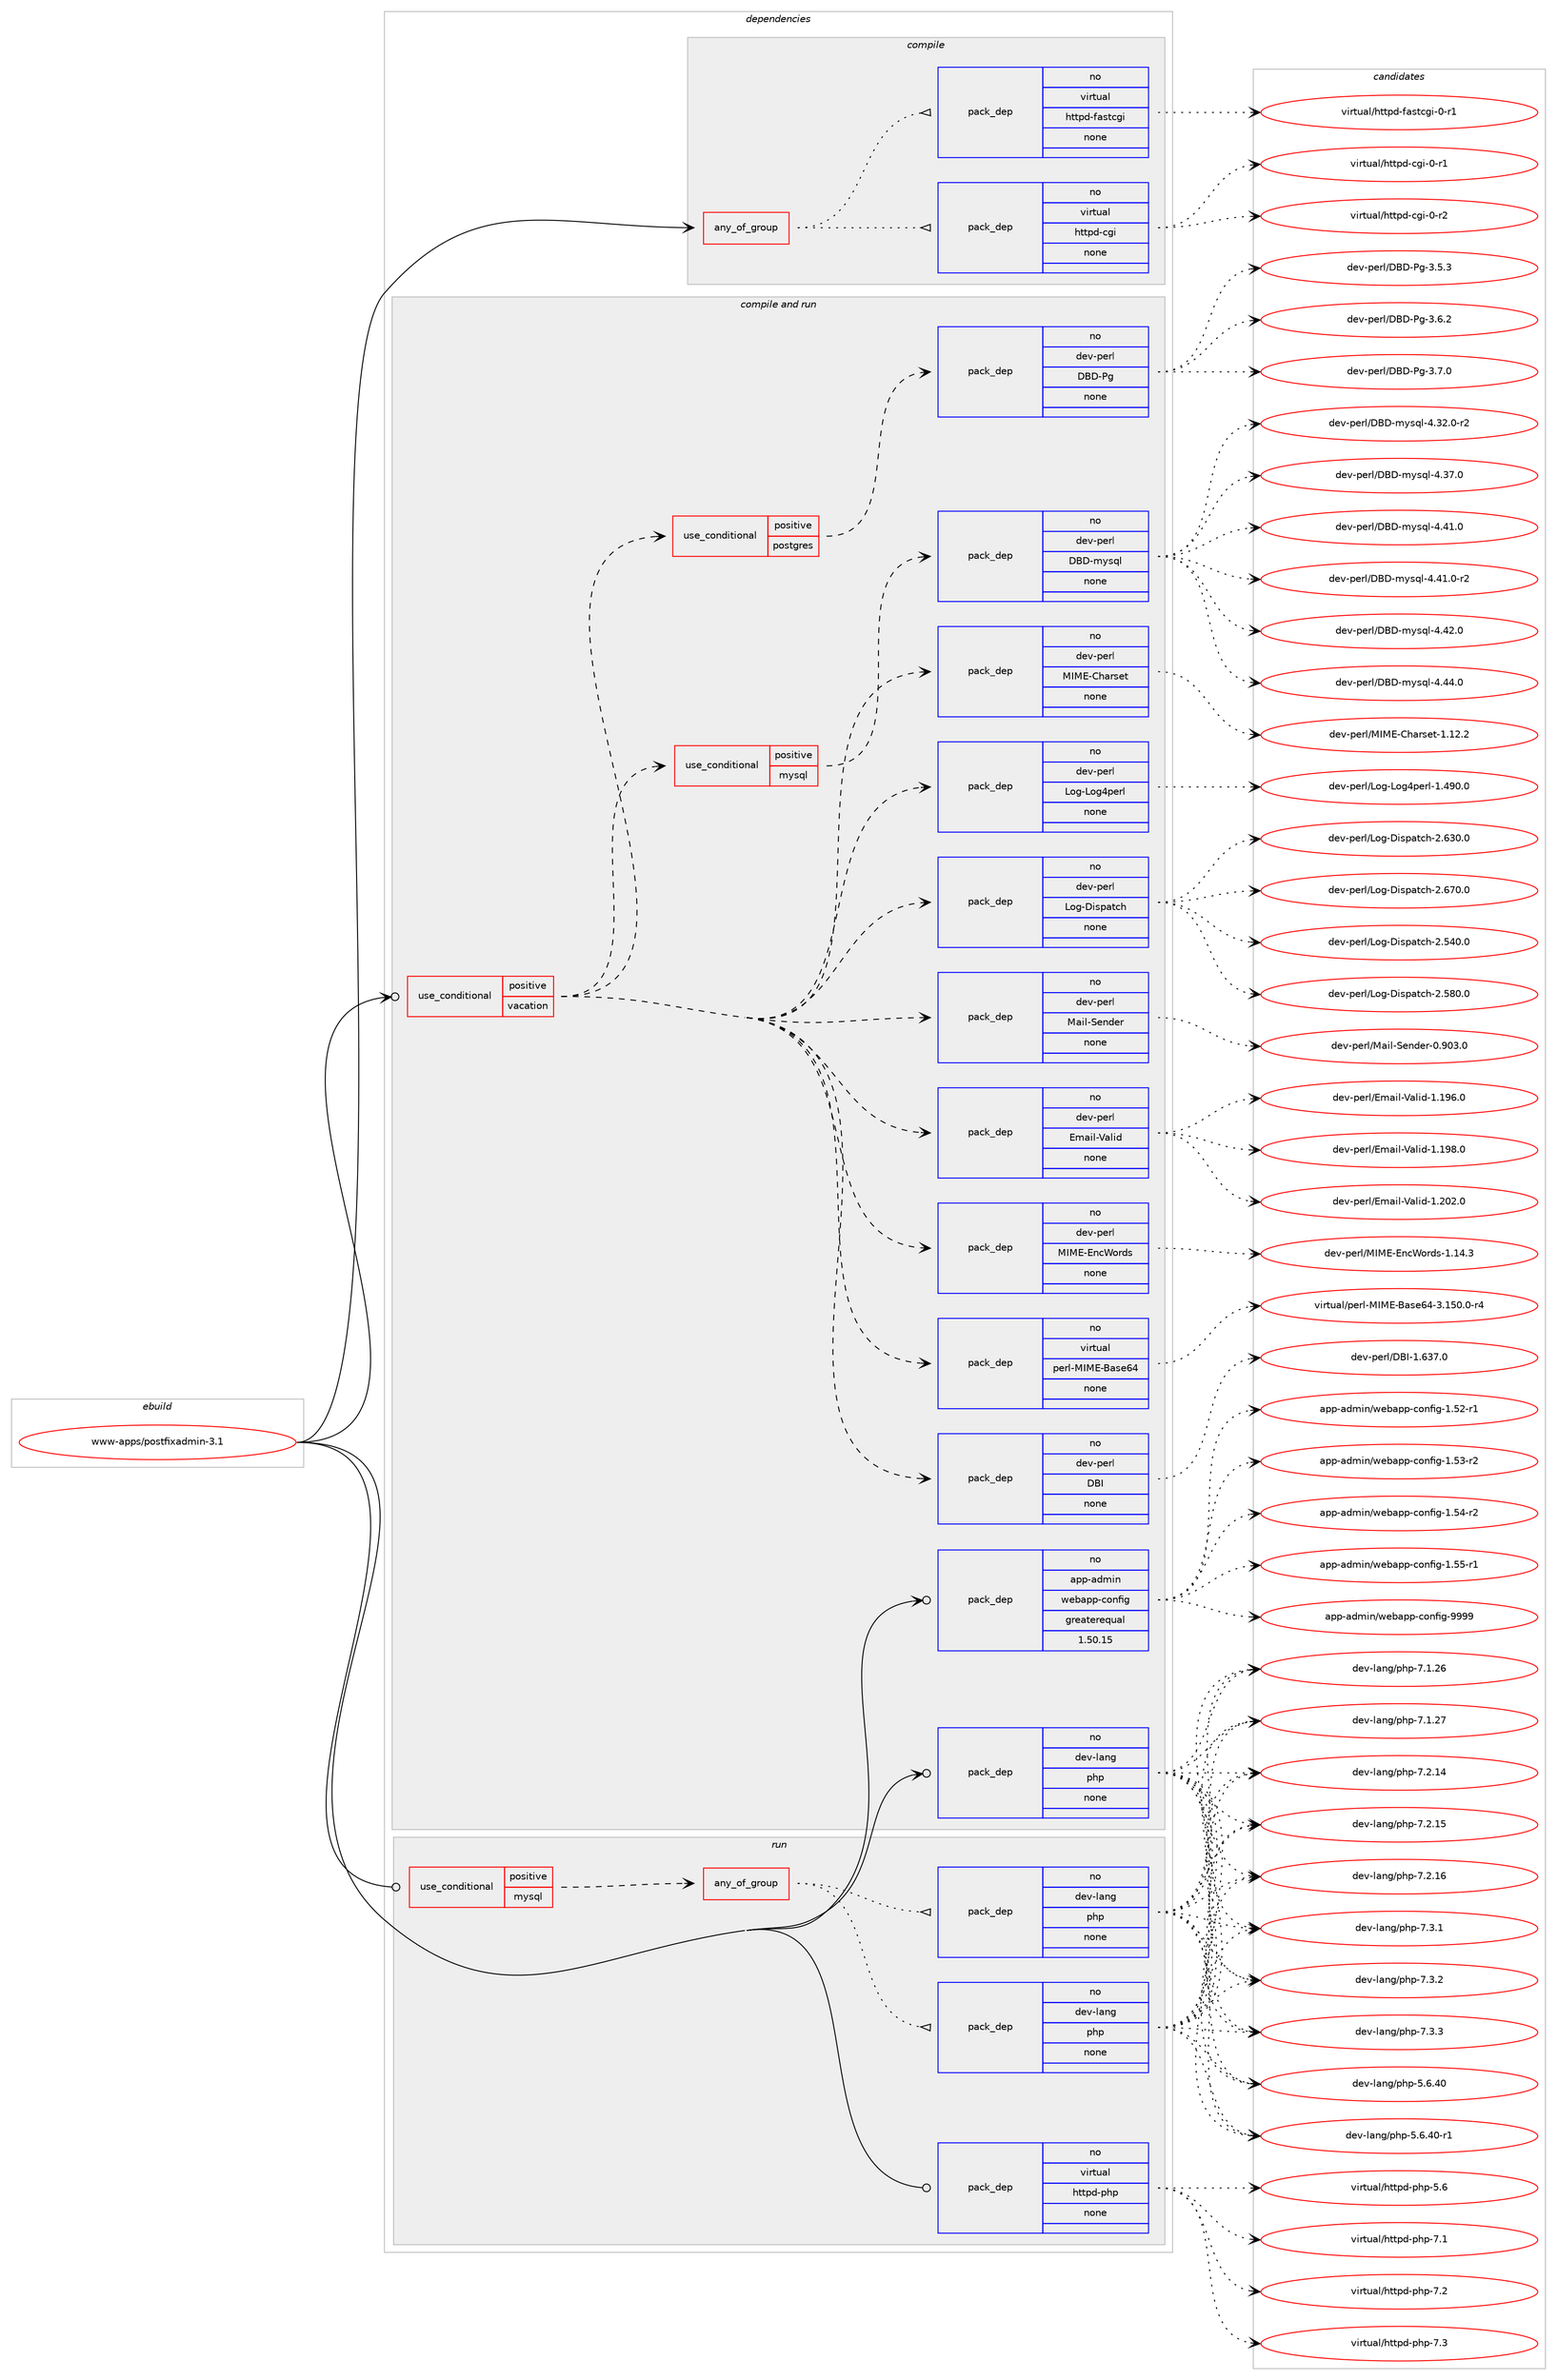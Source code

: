 digraph prolog {

# *************
# Graph options
# *************

newrank=true;
concentrate=true;
compound=true;
graph [rankdir=LR,fontname=Helvetica,fontsize=10,ranksep=1.5];#, ranksep=2.5, nodesep=0.2];
edge  [arrowhead=vee];
node  [fontname=Helvetica,fontsize=10];

# **********
# The ebuild
# **********

subgraph cluster_leftcol {
color=gray;
rank=same;
label=<<i>ebuild</i>>;
id [label="www-apps/postfixadmin-3.1", color=red, width=4, href="../www-apps/postfixadmin-3.1.svg"];
}

# ****************
# The dependencies
# ****************

subgraph cluster_midcol {
color=gray;
label=<<i>dependencies</i>>;
subgraph cluster_compile {
fillcolor="#eeeeee";
style=filled;
label=<<i>compile</i>>;
subgraph any28198 {
dependency1746605 [label=<<TABLE BORDER="0" CELLBORDER="1" CELLSPACING="0" CELLPADDING="4"><TR><TD CELLPADDING="10">any_of_group</TD></TR></TABLE>>, shape=none, color=red];subgraph pack1253909 {
dependency1746606 [label=<<TABLE BORDER="0" CELLBORDER="1" CELLSPACING="0" CELLPADDING="4" WIDTH="220"><TR><TD ROWSPAN="6" CELLPADDING="30">pack_dep</TD></TR><TR><TD WIDTH="110">no</TD></TR><TR><TD>virtual</TD></TR><TR><TD>httpd-cgi</TD></TR><TR><TD>none</TD></TR><TR><TD></TD></TR></TABLE>>, shape=none, color=blue];
}
dependency1746605:e -> dependency1746606:w [weight=20,style="dotted",arrowhead="oinv"];
subgraph pack1253910 {
dependency1746607 [label=<<TABLE BORDER="0" CELLBORDER="1" CELLSPACING="0" CELLPADDING="4" WIDTH="220"><TR><TD ROWSPAN="6" CELLPADDING="30">pack_dep</TD></TR><TR><TD WIDTH="110">no</TD></TR><TR><TD>virtual</TD></TR><TR><TD>httpd-fastcgi</TD></TR><TR><TD>none</TD></TR><TR><TD></TD></TR></TABLE>>, shape=none, color=blue];
}
dependency1746605:e -> dependency1746607:w [weight=20,style="dotted",arrowhead="oinv"];
}
id:e -> dependency1746605:w [weight=20,style="solid",arrowhead="vee"];
}
subgraph cluster_compileandrun {
fillcolor="#eeeeee";
style=filled;
label=<<i>compile and run</i>>;
subgraph cond463503 {
dependency1746608 [label=<<TABLE BORDER="0" CELLBORDER="1" CELLSPACING="0" CELLPADDING="4"><TR><TD ROWSPAN="3" CELLPADDING="10">use_conditional</TD></TR><TR><TD>positive</TD></TR><TR><TD>vacation</TD></TR></TABLE>>, shape=none, color=red];
subgraph pack1253911 {
dependency1746609 [label=<<TABLE BORDER="0" CELLBORDER="1" CELLSPACING="0" CELLPADDING="4" WIDTH="220"><TR><TD ROWSPAN="6" CELLPADDING="30">pack_dep</TD></TR><TR><TD WIDTH="110">no</TD></TR><TR><TD>dev-perl</TD></TR><TR><TD>DBI</TD></TR><TR><TD>none</TD></TR><TR><TD></TD></TR></TABLE>>, shape=none, color=blue];
}
dependency1746608:e -> dependency1746609:w [weight=20,style="dashed",arrowhead="vee"];
subgraph pack1253912 {
dependency1746610 [label=<<TABLE BORDER="0" CELLBORDER="1" CELLSPACING="0" CELLPADDING="4" WIDTH="220"><TR><TD ROWSPAN="6" CELLPADDING="30">pack_dep</TD></TR><TR><TD WIDTH="110">no</TD></TR><TR><TD>virtual</TD></TR><TR><TD>perl-MIME-Base64</TD></TR><TR><TD>none</TD></TR><TR><TD></TD></TR></TABLE>>, shape=none, color=blue];
}
dependency1746608:e -> dependency1746610:w [weight=20,style="dashed",arrowhead="vee"];
subgraph pack1253913 {
dependency1746611 [label=<<TABLE BORDER="0" CELLBORDER="1" CELLSPACING="0" CELLPADDING="4" WIDTH="220"><TR><TD ROWSPAN="6" CELLPADDING="30">pack_dep</TD></TR><TR><TD WIDTH="110">no</TD></TR><TR><TD>dev-perl</TD></TR><TR><TD>MIME-EncWords</TD></TR><TR><TD>none</TD></TR><TR><TD></TD></TR></TABLE>>, shape=none, color=blue];
}
dependency1746608:e -> dependency1746611:w [weight=20,style="dashed",arrowhead="vee"];
subgraph pack1253914 {
dependency1746612 [label=<<TABLE BORDER="0" CELLBORDER="1" CELLSPACING="0" CELLPADDING="4" WIDTH="220"><TR><TD ROWSPAN="6" CELLPADDING="30">pack_dep</TD></TR><TR><TD WIDTH="110">no</TD></TR><TR><TD>dev-perl</TD></TR><TR><TD>Email-Valid</TD></TR><TR><TD>none</TD></TR><TR><TD></TD></TR></TABLE>>, shape=none, color=blue];
}
dependency1746608:e -> dependency1746612:w [weight=20,style="dashed",arrowhead="vee"];
subgraph pack1253915 {
dependency1746613 [label=<<TABLE BORDER="0" CELLBORDER="1" CELLSPACING="0" CELLPADDING="4" WIDTH="220"><TR><TD ROWSPAN="6" CELLPADDING="30">pack_dep</TD></TR><TR><TD WIDTH="110">no</TD></TR><TR><TD>dev-perl</TD></TR><TR><TD>Mail-Sender</TD></TR><TR><TD>none</TD></TR><TR><TD></TD></TR></TABLE>>, shape=none, color=blue];
}
dependency1746608:e -> dependency1746613:w [weight=20,style="dashed",arrowhead="vee"];
subgraph pack1253916 {
dependency1746614 [label=<<TABLE BORDER="0" CELLBORDER="1" CELLSPACING="0" CELLPADDING="4" WIDTH="220"><TR><TD ROWSPAN="6" CELLPADDING="30">pack_dep</TD></TR><TR><TD WIDTH="110">no</TD></TR><TR><TD>dev-perl</TD></TR><TR><TD>Log-Dispatch</TD></TR><TR><TD>none</TD></TR><TR><TD></TD></TR></TABLE>>, shape=none, color=blue];
}
dependency1746608:e -> dependency1746614:w [weight=20,style="dashed",arrowhead="vee"];
subgraph pack1253917 {
dependency1746615 [label=<<TABLE BORDER="0" CELLBORDER="1" CELLSPACING="0" CELLPADDING="4" WIDTH="220"><TR><TD ROWSPAN="6" CELLPADDING="30">pack_dep</TD></TR><TR><TD WIDTH="110">no</TD></TR><TR><TD>dev-perl</TD></TR><TR><TD>Log-Log4perl</TD></TR><TR><TD>none</TD></TR><TR><TD></TD></TR></TABLE>>, shape=none, color=blue];
}
dependency1746608:e -> dependency1746615:w [weight=20,style="dashed",arrowhead="vee"];
subgraph pack1253918 {
dependency1746616 [label=<<TABLE BORDER="0" CELLBORDER="1" CELLSPACING="0" CELLPADDING="4" WIDTH="220"><TR><TD ROWSPAN="6" CELLPADDING="30">pack_dep</TD></TR><TR><TD WIDTH="110">no</TD></TR><TR><TD>dev-perl</TD></TR><TR><TD>MIME-Charset</TD></TR><TR><TD>none</TD></TR><TR><TD></TD></TR></TABLE>>, shape=none, color=blue];
}
dependency1746608:e -> dependency1746616:w [weight=20,style="dashed",arrowhead="vee"];
subgraph cond463504 {
dependency1746617 [label=<<TABLE BORDER="0" CELLBORDER="1" CELLSPACING="0" CELLPADDING="4"><TR><TD ROWSPAN="3" CELLPADDING="10">use_conditional</TD></TR><TR><TD>positive</TD></TR><TR><TD>mysql</TD></TR></TABLE>>, shape=none, color=red];
subgraph pack1253919 {
dependency1746618 [label=<<TABLE BORDER="0" CELLBORDER="1" CELLSPACING="0" CELLPADDING="4" WIDTH="220"><TR><TD ROWSPAN="6" CELLPADDING="30">pack_dep</TD></TR><TR><TD WIDTH="110">no</TD></TR><TR><TD>dev-perl</TD></TR><TR><TD>DBD-mysql</TD></TR><TR><TD>none</TD></TR><TR><TD></TD></TR></TABLE>>, shape=none, color=blue];
}
dependency1746617:e -> dependency1746618:w [weight=20,style="dashed",arrowhead="vee"];
}
dependency1746608:e -> dependency1746617:w [weight=20,style="dashed",arrowhead="vee"];
subgraph cond463505 {
dependency1746619 [label=<<TABLE BORDER="0" CELLBORDER="1" CELLSPACING="0" CELLPADDING="4"><TR><TD ROWSPAN="3" CELLPADDING="10">use_conditional</TD></TR><TR><TD>positive</TD></TR><TR><TD>postgres</TD></TR></TABLE>>, shape=none, color=red];
subgraph pack1253920 {
dependency1746620 [label=<<TABLE BORDER="0" CELLBORDER="1" CELLSPACING="0" CELLPADDING="4" WIDTH="220"><TR><TD ROWSPAN="6" CELLPADDING="30">pack_dep</TD></TR><TR><TD WIDTH="110">no</TD></TR><TR><TD>dev-perl</TD></TR><TR><TD>DBD-Pg</TD></TR><TR><TD>none</TD></TR><TR><TD></TD></TR></TABLE>>, shape=none, color=blue];
}
dependency1746619:e -> dependency1746620:w [weight=20,style="dashed",arrowhead="vee"];
}
dependency1746608:e -> dependency1746619:w [weight=20,style="dashed",arrowhead="vee"];
}
id:e -> dependency1746608:w [weight=20,style="solid",arrowhead="odotvee"];
subgraph pack1253921 {
dependency1746621 [label=<<TABLE BORDER="0" CELLBORDER="1" CELLSPACING="0" CELLPADDING="4" WIDTH="220"><TR><TD ROWSPAN="6" CELLPADDING="30">pack_dep</TD></TR><TR><TD WIDTH="110">no</TD></TR><TR><TD>app-admin</TD></TR><TR><TD>webapp-config</TD></TR><TR><TD>greaterequal</TD></TR><TR><TD>1.50.15</TD></TR></TABLE>>, shape=none, color=blue];
}
id:e -> dependency1746621:w [weight=20,style="solid",arrowhead="odotvee"];
subgraph pack1253922 {
dependency1746622 [label=<<TABLE BORDER="0" CELLBORDER="1" CELLSPACING="0" CELLPADDING="4" WIDTH="220"><TR><TD ROWSPAN="6" CELLPADDING="30">pack_dep</TD></TR><TR><TD WIDTH="110">no</TD></TR><TR><TD>dev-lang</TD></TR><TR><TD>php</TD></TR><TR><TD>none</TD></TR><TR><TD></TD></TR></TABLE>>, shape=none, color=blue];
}
id:e -> dependency1746622:w [weight=20,style="solid",arrowhead="odotvee"];
}
subgraph cluster_run {
fillcolor="#eeeeee";
style=filled;
label=<<i>run</i>>;
subgraph cond463506 {
dependency1746623 [label=<<TABLE BORDER="0" CELLBORDER="1" CELLSPACING="0" CELLPADDING="4"><TR><TD ROWSPAN="3" CELLPADDING="10">use_conditional</TD></TR><TR><TD>positive</TD></TR><TR><TD>mysql</TD></TR></TABLE>>, shape=none, color=red];
subgraph any28199 {
dependency1746624 [label=<<TABLE BORDER="0" CELLBORDER="1" CELLSPACING="0" CELLPADDING="4"><TR><TD CELLPADDING="10">any_of_group</TD></TR></TABLE>>, shape=none, color=red];subgraph pack1253923 {
dependency1746625 [label=<<TABLE BORDER="0" CELLBORDER="1" CELLSPACING="0" CELLPADDING="4" WIDTH="220"><TR><TD ROWSPAN="6" CELLPADDING="30">pack_dep</TD></TR><TR><TD WIDTH="110">no</TD></TR><TR><TD>dev-lang</TD></TR><TR><TD>php</TD></TR><TR><TD>none</TD></TR><TR><TD></TD></TR></TABLE>>, shape=none, color=blue];
}
dependency1746624:e -> dependency1746625:w [weight=20,style="dotted",arrowhead="oinv"];
subgraph pack1253924 {
dependency1746626 [label=<<TABLE BORDER="0" CELLBORDER="1" CELLSPACING="0" CELLPADDING="4" WIDTH="220"><TR><TD ROWSPAN="6" CELLPADDING="30">pack_dep</TD></TR><TR><TD WIDTH="110">no</TD></TR><TR><TD>dev-lang</TD></TR><TR><TD>php</TD></TR><TR><TD>none</TD></TR><TR><TD></TD></TR></TABLE>>, shape=none, color=blue];
}
dependency1746624:e -> dependency1746626:w [weight=20,style="dotted",arrowhead="oinv"];
}
dependency1746623:e -> dependency1746624:w [weight=20,style="dashed",arrowhead="vee"];
}
id:e -> dependency1746623:w [weight=20,style="solid",arrowhead="odot"];
subgraph pack1253925 {
dependency1746627 [label=<<TABLE BORDER="0" CELLBORDER="1" CELLSPACING="0" CELLPADDING="4" WIDTH="220"><TR><TD ROWSPAN="6" CELLPADDING="30">pack_dep</TD></TR><TR><TD WIDTH="110">no</TD></TR><TR><TD>virtual</TD></TR><TR><TD>httpd-php</TD></TR><TR><TD>none</TD></TR><TR><TD></TD></TR></TABLE>>, shape=none, color=blue];
}
id:e -> dependency1746627:w [weight=20,style="solid",arrowhead="odot"];
}
}

# **************
# The candidates
# **************

subgraph cluster_choices {
rank=same;
color=gray;
label=<<i>candidates</i>>;

subgraph choice1253909 {
color=black;
nodesep=1;
choice1181051141161179710847104116116112100459910310545484511449 [label="virtual/httpd-cgi-0-r1", color=red, width=4,href="../virtual/httpd-cgi-0-r1.svg"];
choice1181051141161179710847104116116112100459910310545484511450 [label="virtual/httpd-cgi-0-r2", color=red, width=4,href="../virtual/httpd-cgi-0-r2.svg"];
dependency1746606:e -> choice1181051141161179710847104116116112100459910310545484511449:w [style=dotted,weight="100"];
dependency1746606:e -> choice1181051141161179710847104116116112100459910310545484511450:w [style=dotted,weight="100"];
}
subgraph choice1253910 {
color=black;
nodesep=1;
choice118105114116117971084710411611611210045102971151169910310545484511449 [label="virtual/httpd-fastcgi-0-r1", color=red, width=4,href="../virtual/httpd-fastcgi-0-r1.svg"];
dependency1746607:e -> choice118105114116117971084710411611611210045102971151169910310545484511449:w [style=dotted,weight="100"];
}
subgraph choice1253911 {
color=black;
nodesep=1;
choice10010111845112101114108476866734549465451554648 [label="dev-perl/DBI-1.637.0", color=red, width=4,href="../dev-perl/DBI-1.637.0.svg"];
dependency1746609:e -> choice10010111845112101114108476866734549465451554648:w [style=dotted,weight="100"];
}
subgraph choice1253912 {
color=black;
nodesep=1;
choice11810511411611797108471121011141084577737769456697115101545245514649534846484511452 [label="virtual/perl-MIME-Base64-3.150.0-r4", color=red, width=4,href="../virtual/perl-MIME-Base64-3.150.0-r4.svg"];
dependency1746610:e -> choice11810511411611797108471121011141084577737769456697115101545245514649534846484511452:w [style=dotted,weight="100"];
}
subgraph choice1253913 {
color=black;
nodesep=1;
choice1001011184511210111410847777377694569110998711111410011545494649524651 [label="dev-perl/MIME-EncWords-1.14.3", color=red, width=4,href="../dev-perl/MIME-EncWords-1.14.3.svg"];
dependency1746611:e -> choice1001011184511210111410847777377694569110998711111410011545494649524651:w [style=dotted,weight="100"];
}
subgraph choice1253914 {
color=black;
nodesep=1;
choice100101118451121011141084769109971051084586971081051004549464957544648 [label="dev-perl/Email-Valid-1.196.0", color=red, width=4,href="../dev-perl/Email-Valid-1.196.0.svg"];
choice100101118451121011141084769109971051084586971081051004549464957564648 [label="dev-perl/Email-Valid-1.198.0", color=red, width=4,href="../dev-perl/Email-Valid-1.198.0.svg"];
choice100101118451121011141084769109971051084586971081051004549465048504648 [label="dev-perl/Email-Valid-1.202.0", color=red, width=4,href="../dev-perl/Email-Valid-1.202.0.svg"];
dependency1746612:e -> choice100101118451121011141084769109971051084586971081051004549464957544648:w [style=dotted,weight="100"];
dependency1746612:e -> choice100101118451121011141084769109971051084586971081051004549464957564648:w [style=dotted,weight="100"];
dependency1746612:e -> choice100101118451121011141084769109971051084586971081051004549465048504648:w [style=dotted,weight="100"];
}
subgraph choice1253915 {
color=black;
nodesep=1;
choice1001011184511210111410847779710510845831011101001011144548465748514648 [label="dev-perl/Mail-Sender-0.903.0", color=red, width=4,href="../dev-perl/Mail-Sender-0.903.0.svg"];
dependency1746613:e -> choice1001011184511210111410847779710510845831011101001011144548465748514648:w [style=dotted,weight="100"];
}
subgraph choice1253916 {
color=black;
nodesep=1;
choice100101118451121011141084776111103456810511511297116991044550465352484648 [label="dev-perl/Log-Dispatch-2.540.0", color=red, width=4,href="../dev-perl/Log-Dispatch-2.540.0.svg"];
choice100101118451121011141084776111103456810511511297116991044550465356484648 [label="dev-perl/Log-Dispatch-2.580.0", color=red, width=4,href="../dev-perl/Log-Dispatch-2.580.0.svg"];
choice100101118451121011141084776111103456810511511297116991044550465451484648 [label="dev-perl/Log-Dispatch-2.630.0", color=red, width=4,href="../dev-perl/Log-Dispatch-2.630.0.svg"];
choice100101118451121011141084776111103456810511511297116991044550465455484648 [label="dev-perl/Log-Dispatch-2.670.0", color=red, width=4,href="../dev-perl/Log-Dispatch-2.670.0.svg"];
dependency1746614:e -> choice100101118451121011141084776111103456810511511297116991044550465352484648:w [style=dotted,weight="100"];
dependency1746614:e -> choice100101118451121011141084776111103456810511511297116991044550465356484648:w [style=dotted,weight="100"];
dependency1746614:e -> choice100101118451121011141084776111103456810511511297116991044550465451484648:w [style=dotted,weight="100"];
dependency1746614:e -> choice100101118451121011141084776111103456810511511297116991044550465455484648:w [style=dotted,weight="100"];
}
subgraph choice1253917 {
color=black;
nodesep=1;
choice1001011184511210111410847761111034576111103521121011141084549465257484648 [label="dev-perl/Log-Log4perl-1.490.0", color=red, width=4,href="../dev-perl/Log-Log4perl-1.490.0.svg"];
dependency1746615:e -> choice1001011184511210111410847761111034576111103521121011141084549465257484648:w [style=dotted,weight="100"];
}
subgraph choice1253918 {
color=black;
nodesep=1;
choice10010111845112101114108477773776945671049711411510111645494649504650 [label="dev-perl/MIME-Charset-1.12.2", color=red, width=4,href="../dev-perl/MIME-Charset-1.12.2.svg"];
dependency1746616:e -> choice10010111845112101114108477773776945671049711411510111645494649504650:w [style=dotted,weight="100"];
}
subgraph choice1253919 {
color=black;
nodesep=1;
choice100101118451121011141084768666845109121115113108455246515046484511450 [label="dev-perl/DBD-mysql-4.32.0-r2", color=red, width=4,href="../dev-perl/DBD-mysql-4.32.0-r2.svg"];
choice10010111845112101114108476866684510912111511310845524651554648 [label="dev-perl/DBD-mysql-4.37.0", color=red, width=4,href="../dev-perl/DBD-mysql-4.37.0.svg"];
choice10010111845112101114108476866684510912111511310845524652494648 [label="dev-perl/DBD-mysql-4.41.0", color=red, width=4,href="../dev-perl/DBD-mysql-4.41.0.svg"];
choice100101118451121011141084768666845109121115113108455246524946484511450 [label="dev-perl/DBD-mysql-4.41.0-r2", color=red, width=4,href="../dev-perl/DBD-mysql-4.41.0-r2.svg"];
choice10010111845112101114108476866684510912111511310845524652504648 [label="dev-perl/DBD-mysql-4.42.0", color=red, width=4,href="../dev-perl/DBD-mysql-4.42.0.svg"];
choice10010111845112101114108476866684510912111511310845524652524648 [label="dev-perl/DBD-mysql-4.44.0", color=red, width=4,href="../dev-perl/DBD-mysql-4.44.0.svg"];
dependency1746618:e -> choice100101118451121011141084768666845109121115113108455246515046484511450:w [style=dotted,weight="100"];
dependency1746618:e -> choice10010111845112101114108476866684510912111511310845524651554648:w [style=dotted,weight="100"];
dependency1746618:e -> choice10010111845112101114108476866684510912111511310845524652494648:w [style=dotted,weight="100"];
dependency1746618:e -> choice100101118451121011141084768666845109121115113108455246524946484511450:w [style=dotted,weight="100"];
dependency1746618:e -> choice10010111845112101114108476866684510912111511310845524652504648:w [style=dotted,weight="100"];
dependency1746618:e -> choice10010111845112101114108476866684510912111511310845524652524648:w [style=dotted,weight="100"];
}
subgraph choice1253920 {
color=black;
nodesep=1;
choice10010111845112101114108476866684580103455146534651 [label="dev-perl/DBD-Pg-3.5.3", color=red, width=4,href="../dev-perl/DBD-Pg-3.5.3.svg"];
choice10010111845112101114108476866684580103455146544650 [label="dev-perl/DBD-Pg-3.6.2", color=red, width=4,href="../dev-perl/DBD-Pg-3.6.2.svg"];
choice10010111845112101114108476866684580103455146554648 [label="dev-perl/DBD-Pg-3.7.0", color=red, width=4,href="../dev-perl/DBD-Pg-3.7.0.svg"];
dependency1746620:e -> choice10010111845112101114108476866684580103455146534651:w [style=dotted,weight="100"];
dependency1746620:e -> choice10010111845112101114108476866684580103455146544650:w [style=dotted,weight="100"];
dependency1746620:e -> choice10010111845112101114108476866684580103455146554648:w [style=dotted,weight="100"];
}
subgraph choice1253921 {
color=black;
nodesep=1;
choice971121124597100109105110471191019897112112459911111010210510345494653504511449 [label="app-admin/webapp-config-1.52-r1", color=red, width=4,href="../app-admin/webapp-config-1.52-r1.svg"];
choice971121124597100109105110471191019897112112459911111010210510345494653514511450 [label="app-admin/webapp-config-1.53-r2", color=red, width=4,href="../app-admin/webapp-config-1.53-r2.svg"];
choice971121124597100109105110471191019897112112459911111010210510345494653524511450 [label="app-admin/webapp-config-1.54-r2", color=red, width=4,href="../app-admin/webapp-config-1.54-r2.svg"];
choice971121124597100109105110471191019897112112459911111010210510345494653534511449 [label="app-admin/webapp-config-1.55-r1", color=red, width=4,href="../app-admin/webapp-config-1.55-r1.svg"];
choice97112112459710010910511047119101989711211245991111101021051034557575757 [label="app-admin/webapp-config-9999", color=red, width=4,href="../app-admin/webapp-config-9999.svg"];
dependency1746621:e -> choice971121124597100109105110471191019897112112459911111010210510345494653504511449:w [style=dotted,weight="100"];
dependency1746621:e -> choice971121124597100109105110471191019897112112459911111010210510345494653514511450:w [style=dotted,weight="100"];
dependency1746621:e -> choice971121124597100109105110471191019897112112459911111010210510345494653524511450:w [style=dotted,weight="100"];
dependency1746621:e -> choice971121124597100109105110471191019897112112459911111010210510345494653534511449:w [style=dotted,weight="100"];
dependency1746621:e -> choice97112112459710010910511047119101989711211245991111101021051034557575757:w [style=dotted,weight="100"];
}
subgraph choice1253922 {
color=black;
nodesep=1;
choice10010111845108971101034711210411245534654465248 [label="dev-lang/php-5.6.40", color=red, width=4,href="../dev-lang/php-5.6.40.svg"];
choice100101118451089711010347112104112455346544652484511449 [label="dev-lang/php-5.6.40-r1", color=red, width=4,href="../dev-lang/php-5.6.40-r1.svg"];
choice10010111845108971101034711210411245554649465054 [label="dev-lang/php-7.1.26", color=red, width=4,href="../dev-lang/php-7.1.26.svg"];
choice10010111845108971101034711210411245554649465055 [label="dev-lang/php-7.1.27", color=red, width=4,href="../dev-lang/php-7.1.27.svg"];
choice10010111845108971101034711210411245554650464952 [label="dev-lang/php-7.2.14", color=red, width=4,href="../dev-lang/php-7.2.14.svg"];
choice10010111845108971101034711210411245554650464953 [label="dev-lang/php-7.2.15", color=red, width=4,href="../dev-lang/php-7.2.15.svg"];
choice10010111845108971101034711210411245554650464954 [label="dev-lang/php-7.2.16", color=red, width=4,href="../dev-lang/php-7.2.16.svg"];
choice100101118451089711010347112104112455546514649 [label="dev-lang/php-7.3.1", color=red, width=4,href="../dev-lang/php-7.3.1.svg"];
choice100101118451089711010347112104112455546514650 [label="dev-lang/php-7.3.2", color=red, width=4,href="../dev-lang/php-7.3.2.svg"];
choice100101118451089711010347112104112455546514651 [label="dev-lang/php-7.3.3", color=red, width=4,href="../dev-lang/php-7.3.3.svg"];
dependency1746622:e -> choice10010111845108971101034711210411245534654465248:w [style=dotted,weight="100"];
dependency1746622:e -> choice100101118451089711010347112104112455346544652484511449:w [style=dotted,weight="100"];
dependency1746622:e -> choice10010111845108971101034711210411245554649465054:w [style=dotted,weight="100"];
dependency1746622:e -> choice10010111845108971101034711210411245554649465055:w [style=dotted,weight="100"];
dependency1746622:e -> choice10010111845108971101034711210411245554650464952:w [style=dotted,weight="100"];
dependency1746622:e -> choice10010111845108971101034711210411245554650464953:w [style=dotted,weight="100"];
dependency1746622:e -> choice10010111845108971101034711210411245554650464954:w [style=dotted,weight="100"];
dependency1746622:e -> choice100101118451089711010347112104112455546514649:w [style=dotted,weight="100"];
dependency1746622:e -> choice100101118451089711010347112104112455546514650:w [style=dotted,weight="100"];
dependency1746622:e -> choice100101118451089711010347112104112455546514651:w [style=dotted,weight="100"];
}
subgraph choice1253923 {
color=black;
nodesep=1;
choice10010111845108971101034711210411245534654465248 [label="dev-lang/php-5.6.40", color=red, width=4,href="../dev-lang/php-5.6.40.svg"];
choice100101118451089711010347112104112455346544652484511449 [label="dev-lang/php-5.6.40-r1", color=red, width=4,href="../dev-lang/php-5.6.40-r1.svg"];
choice10010111845108971101034711210411245554649465054 [label="dev-lang/php-7.1.26", color=red, width=4,href="../dev-lang/php-7.1.26.svg"];
choice10010111845108971101034711210411245554649465055 [label="dev-lang/php-7.1.27", color=red, width=4,href="../dev-lang/php-7.1.27.svg"];
choice10010111845108971101034711210411245554650464952 [label="dev-lang/php-7.2.14", color=red, width=4,href="../dev-lang/php-7.2.14.svg"];
choice10010111845108971101034711210411245554650464953 [label="dev-lang/php-7.2.15", color=red, width=4,href="../dev-lang/php-7.2.15.svg"];
choice10010111845108971101034711210411245554650464954 [label="dev-lang/php-7.2.16", color=red, width=4,href="../dev-lang/php-7.2.16.svg"];
choice100101118451089711010347112104112455546514649 [label="dev-lang/php-7.3.1", color=red, width=4,href="../dev-lang/php-7.3.1.svg"];
choice100101118451089711010347112104112455546514650 [label="dev-lang/php-7.3.2", color=red, width=4,href="../dev-lang/php-7.3.2.svg"];
choice100101118451089711010347112104112455546514651 [label="dev-lang/php-7.3.3", color=red, width=4,href="../dev-lang/php-7.3.3.svg"];
dependency1746625:e -> choice10010111845108971101034711210411245534654465248:w [style=dotted,weight="100"];
dependency1746625:e -> choice100101118451089711010347112104112455346544652484511449:w [style=dotted,weight="100"];
dependency1746625:e -> choice10010111845108971101034711210411245554649465054:w [style=dotted,weight="100"];
dependency1746625:e -> choice10010111845108971101034711210411245554649465055:w [style=dotted,weight="100"];
dependency1746625:e -> choice10010111845108971101034711210411245554650464952:w [style=dotted,weight="100"];
dependency1746625:e -> choice10010111845108971101034711210411245554650464953:w [style=dotted,weight="100"];
dependency1746625:e -> choice10010111845108971101034711210411245554650464954:w [style=dotted,weight="100"];
dependency1746625:e -> choice100101118451089711010347112104112455546514649:w [style=dotted,weight="100"];
dependency1746625:e -> choice100101118451089711010347112104112455546514650:w [style=dotted,weight="100"];
dependency1746625:e -> choice100101118451089711010347112104112455546514651:w [style=dotted,weight="100"];
}
subgraph choice1253924 {
color=black;
nodesep=1;
choice10010111845108971101034711210411245534654465248 [label="dev-lang/php-5.6.40", color=red, width=4,href="../dev-lang/php-5.6.40.svg"];
choice100101118451089711010347112104112455346544652484511449 [label="dev-lang/php-5.6.40-r1", color=red, width=4,href="../dev-lang/php-5.6.40-r1.svg"];
choice10010111845108971101034711210411245554649465054 [label="dev-lang/php-7.1.26", color=red, width=4,href="../dev-lang/php-7.1.26.svg"];
choice10010111845108971101034711210411245554649465055 [label="dev-lang/php-7.1.27", color=red, width=4,href="../dev-lang/php-7.1.27.svg"];
choice10010111845108971101034711210411245554650464952 [label="dev-lang/php-7.2.14", color=red, width=4,href="../dev-lang/php-7.2.14.svg"];
choice10010111845108971101034711210411245554650464953 [label="dev-lang/php-7.2.15", color=red, width=4,href="../dev-lang/php-7.2.15.svg"];
choice10010111845108971101034711210411245554650464954 [label="dev-lang/php-7.2.16", color=red, width=4,href="../dev-lang/php-7.2.16.svg"];
choice100101118451089711010347112104112455546514649 [label="dev-lang/php-7.3.1", color=red, width=4,href="../dev-lang/php-7.3.1.svg"];
choice100101118451089711010347112104112455546514650 [label="dev-lang/php-7.3.2", color=red, width=4,href="../dev-lang/php-7.3.2.svg"];
choice100101118451089711010347112104112455546514651 [label="dev-lang/php-7.3.3", color=red, width=4,href="../dev-lang/php-7.3.3.svg"];
dependency1746626:e -> choice10010111845108971101034711210411245534654465248:w [style=dotted,weight="100"];
dependency1746626:e -> choice100101118451089711010347112104112455346544652484511449:w [style=dotted,weight="100"];
dependency1746626:e -> choice10010111845108971101034711210411245554649465054:w [style=dotted,weight="100"];
dependency1746626:e -> choice10010111845108971101034711210411245554649465055:w [style=dotted,weight="100"];
dependency1746626:e -> choice10010111845108971101034711210411245554650464952:w [style=dotted,weight="100"];
dependency1746626:e -> choice10010111845108971101034711210411245554650464953:w [style=dotted,weight="100"];
dependency1746626:e -> choice10010111845108971101034711210411245554650464954:w [style=dotted,weight="100"];
dependency1746626:e -> choice100101118451089711010347112104112455546514649:w [style=dotted,weight="100"];
dependency1746626:e -> choice100101118451089711010347112104112455546514650:w [style=dotted,weight="100"];
dependency1746626:e -> choice100101118451089711010347112104112455546514651:w [style=dotted,weight="100"];
}
subgraph choice1253925 {
color=black;
nodesep=1;
choice11810511411611797108471041161161121004511210411245534654 [label="virtual/httpd-php-5.6", color=red, width=4,href="../virtual/httpd-php-5.6.svg"];
choice11810511411611797108471041161161121004511210411245554649 [label="virtual/httpd-php-7.1", color=red, width=4,href="../virtual/httpd-php-7.1.svg"];
choice11810511411611797108471041161161121004511210411245554650 [label="virtual/httpd-php-7.2", color=red, width=4,href="../virtual/httpd-php-7.2.svg"];
choice11810511411611797108471041161161121004511210411245554651 [label="virtual/httpd-php-7.3", color=red, width=4,href="../virtual/httpd-php-7.3.svg"];
dependency1746627:e -> choice11810511411611797108471041161161121004511210411245534654:w [style=dotted,weight="100"];
dependency1746627:e -> choice11810511411611797108471041161161121004511210411245554649:w [style=dotted,weight="100"];
dependency1746627:e -> choice11810511411611797108471041161161121004511210411245554650:w [style=dotted,weight="100"];
dependency1746627:e -> choice11810511411611797108471041161161121004511210411245554651:w [style=dotted,weight="100"];
}
}

}
